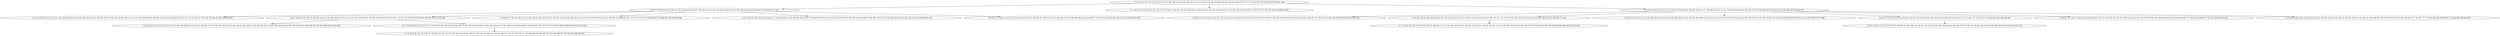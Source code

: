 digraph true_tree {
	"0" -> "1"
	"0" -> "2"
	"0" -> "3"
	"3" -> "4"
	"3" -> "5"
	"5" -> "6"
	"1" -> "7"
	"1" -> "8"
	"3" -> "9"
	"3" -> "10"
	"10" -> "11"
	"8" -> "12"
	"1" -> "13"
	"1" -> "14"
	"3" -> "15"
	"1" -> "16"
	"3" -> "17"
	"8" -> "18"
	"18" -> "19"
	"0" [label="4 5 21 36 97 101 107 117 128 141 151 167 201 248 270 290 291 292 304 314 372 392 401 437 446 470 486 489 534 562 601 604 639 707 713 716 726 733 738 755 814 872 878 942 1000"];
	"1" [label="23 29 57 79 83 95 96 136 138 147 153 168 182 214 239 277 306 336 362 411 424 478 482 502 507 509 519 547 600 640 649 678 686 699 770 802 826 917 922"];
	"2" [label="6 11 14 35 41 53 54 89 115 152 159 174 175 222 257 282 301 345 361 395 406 415 432 438 450 485 497 538 545 546 575 576 581 603 636 679 684 719 732 747 777 780 791 820 918 949 970 984"];
	"3" [label="9 17 69 78 106 197 210 212 217 228 237 259 266 267 285 307 308 342 377 389 409 431 466 512 515 539 585 599 608 621 657 693 720 736 756 790 800 818 838 845 852 860 882 905 926 964 975"];
	"4" [label="22 58 63 91 125 130 142 149 165 176 231 261 272 302 309 319 320 339 351 358 364 373 386 427 429 430 458 529 555 568 633 642 648 661 668 687 737 745 781 801 805 824 879 885 925 934 953 959 981"];
	"5" [label="72 92 99 129 161 190 224 246 263 327 335 375 390 421 481 503 506 537 550 563 627 644 677 685 721 723 728 730 778 786 796 797 810 815 819 827 830 842 906 920 921 939 954 971 992"];
	"6" [label="43 73 75 84 160 163 170 189 191 203 251 286 293 317 341 357 400 403 416 479 499 533 552 564 571 584 591 597 651 671 673 689 690 700 703 705 706 729 746 779 784 785 803 831 835 848 857 866 883 893 897 933 966"];
	"7" [label="19 27 30 34 86 104 118 127 131 139 148 206 209 240 243 249 283 295 326 328 350 353 360 376 396 420 428 461 496 513 514 517 526 544 565 586 596 606 613 623 625 626 669 672 695 702 714 740 749 757 761 782 787 809 817 867 899 903 993"];
	"8" [label="26 51 109 126 154 156 157 180 202 205 207 242 262 269 281 287 310 331 417 425 475 492 561 579 582 593 605 610 619 670 691 710 715 718 764 769 789 799 843 850 892 930 937 945 996"];
	"9" [label="15 62 66 70 87 108 111 119 134 166 186 194 196 253 258 280 382 434 447 462 464 467 468 488 510 520 522 525 532 540 567 572 574 622 634 662 680 709 742 750 753 768 776 807 811 821 836 839 853 855 875 894 911 915 957 965 972 977 986"];
	"10" [label="24 164 177 230 233 234 245 255 297 299 315 343 365 439 441 452 463 465 474 480 528 530 551 557 573 577 664 717 744 760 774 792 859 881 891 980 988 995"];
	"11" [label="25 33 44 60 67 76 121 137 193 274 289 298 303 347 349 352 356 367 410 459 523 531 560 628 663 682 694 698 708 727 748 754 763 822 829 833 841 856 904 908 910 943 951 969 974 978"];
	"12" [label="13 18 46 52 81 100 110 114 124 135 140 169 184 200 204 219 250 325 338 354 370 379 380 391 393 435 436 440 444 445 493 508 511 541 548 566 595 614 615 645 656 658 696 766 794 813 832 851 862 896 902 923 947 948 955 967 968 987"];
	"13" [label="7 39 49 65 77 88 102 105 113 116 122 144 162 183 192 208 213 220 225 232 268 275 288 322 333 344 363 374 378 404 414 454 521 556 592 676 688 692 701 712 725 741 759 772 858 863 865 874 886 887 895 898 938 946"];
	"14" [label="1 38 71 93 143 145 150 185 235 264 271 276 284 305 312 340 368 369 384 405 407 419 448 476 494 504 516 524 543 553 570 587 589 594 616 638 666 675 681 683 704 724 743 823 837 846 861 870 901 928 936 941 958 963 991 997"];
	"15" [label="10 28 40 112 132 171 187 226 236 265 296 311 316 321 323 330 332 337 371 399 413 422 443 473 483 505 580 583 607 620 624 629 630 635 655 659 665 711 788 828 840 869 877 924 927 956 961 982 994"];
	"16" [label="8 20 45 47 55 59 61 123 158 172 215 241 244 247 278 348 383 387 394 412 442 472 484 500 518 535 588 590 598 632 641 654 697 765 783 812 816 876 880 916 931 932 944 950 973 979"];
	"17" [label="2 3 32 42 48 68 74 98 133 188 218 221 227 279 294 300 318 334 346 359 366 381 388 451 455 469 491 495 498 527 559 578 602 612 637 650 653 660 667 751 762 767 773 775 834 854 884 888 900 913 914 940 952 960 983 998"];
	"18" [label="31 37 56 64 80 85 94 120 155 173 179 199 211 229 238 252 254 256 260 313 329 385 398 402 408 418 426 433 449 456 477 487 536 542 549 569 609 617 643 647 652 722 735 752 793 795 804 806 825 868 909 912 919 976 985"];
	"19" [label="12 16 50 82 90 103 146 178 181 195 198 216 223 273 324 355 397 423 453 457 460 471 490 501 554 558 611 618 631 646 674 731 734 739 758 771 798 808 844 847 849 864 871 873 889 890 907 929 935 962 989 990 999"];
}
